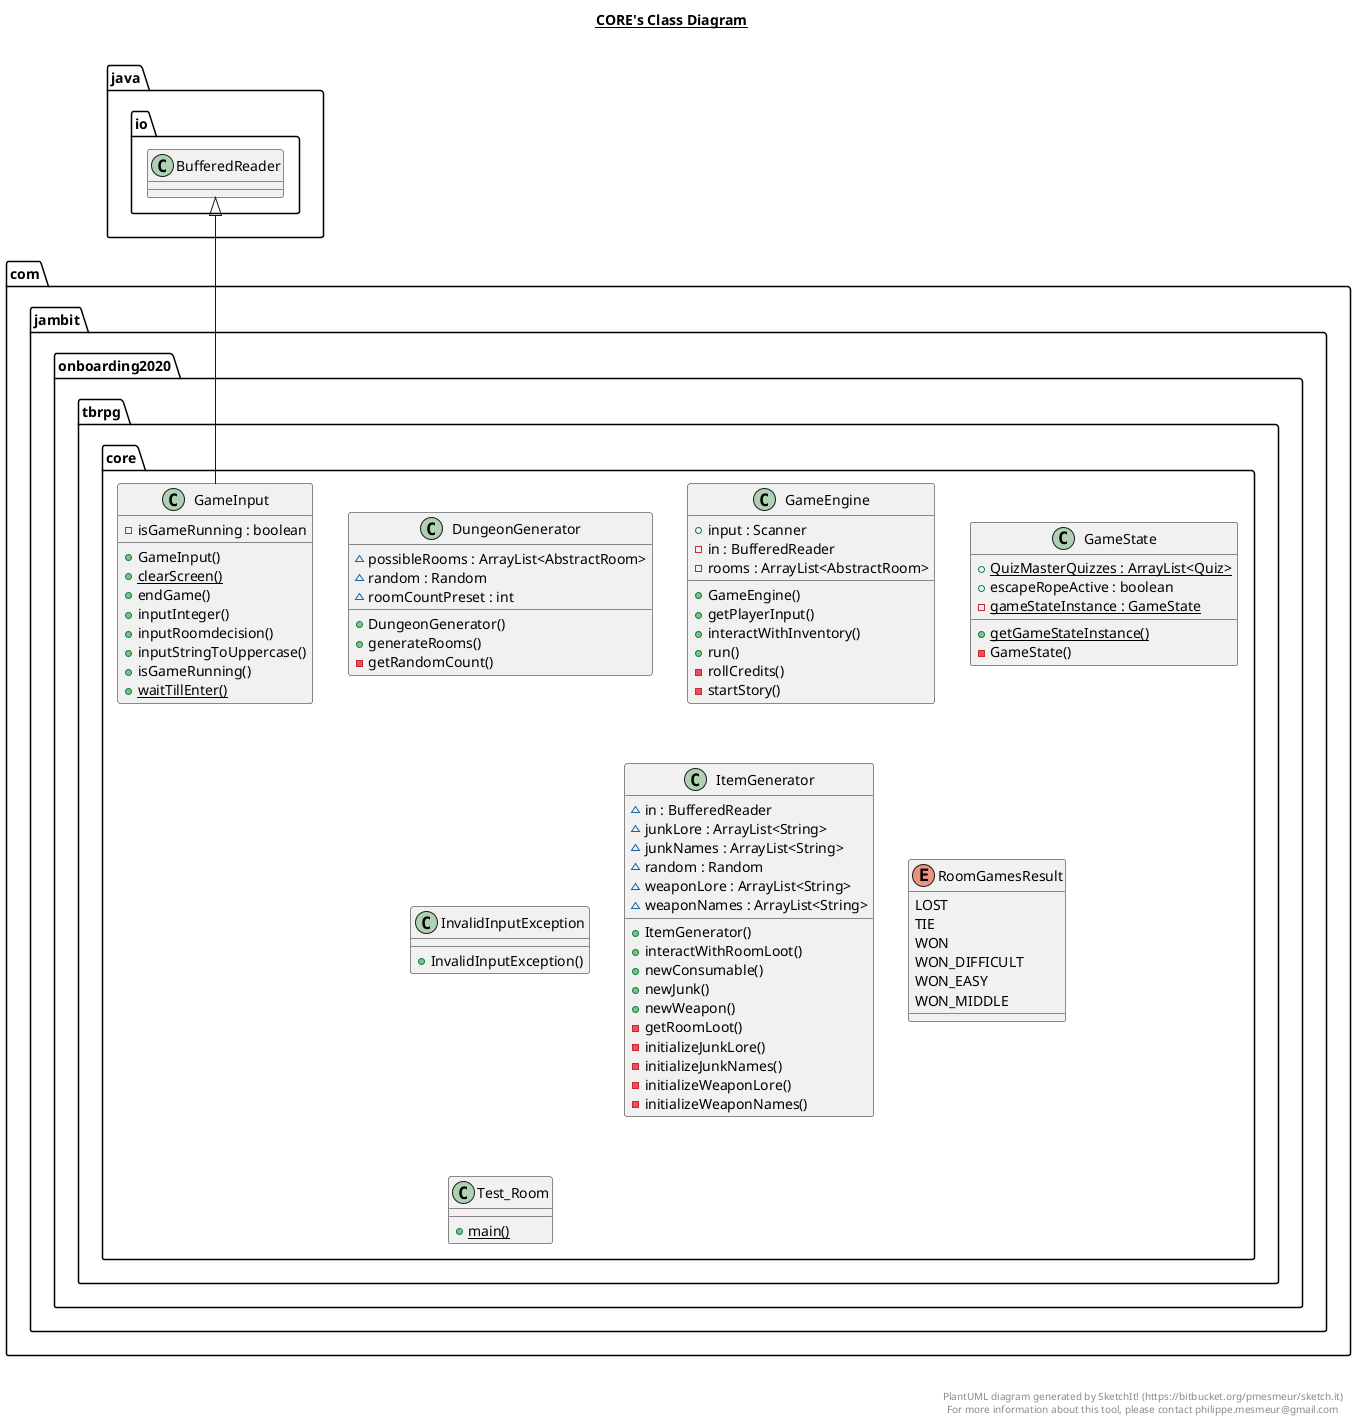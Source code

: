 @startuml

title __CORE's Class Diagram__\n

  namespace com.jambit.onboarding2020.tbrpg {
    namespace core {
      class com.jambit.onboarding2020.tbrpg.core.DungeonGenerator {
          ~ possibleRooms : ArrayList<AbstractRoom>
          ~ random : Random
          ~ roomCountPreset : int
          + DungeonGenerator()
          + generateRooms()
          - getRandomCount()
      }
    }
  }
  

  namespace com.jambit.onboarding2020.tbrpg {
    namespace core {
      class com.jambit.onboarding2020.tbrpg.core.GameEngine {
          + input : Scanner
          - in : BufferedReader
          - rooms : ArrayList<AbstractRoom>
          + GameEngine()
          + getPlayerInput()
          + interactWithInventory()
          + run()
          - rollCredits()
          - startStory()
      }
    }
  }
  

  namespace com.jambit.onboarding2020.tbrpg {
    namespace core {
      class com.jambit.onboarding2020.tbrpg.core.GameInput {
          - isGameRunning : boolean
          + GameInput()
          {static} + clearScreen()
          + endGame()
          + inputInteger()
          + inputRoomdecision()
          + inputStringToUppercase()
          + isGameRunning()
          {static} + waitTillEnter()
      }
    }
  }
  

  namespace com.jambit.onboarding2020.tbrpg {
    namespace core {
      class com.jambit.onboarding2020.tbrpg.core.GameState {
          {static} + QuizMasterQuizzes : ArrayList<Quiz>
          + escapeRopeActive : boolean
          {static} - gameStateInstance : GameState
          {static} + getGameStateInstance()
          - GameState()
      }
    }
  }
  

  namespace com.jambit.onboarding2020.tbrpg {
    namespace core {
      class com.jambit.onboarding2020.tbrpg.core.InvalidInputException {
          + InvalidInputException()
      }
    }
  }
  

  namespace com.jambit.onboarding2020.tbrpg {
    namespace core {
      class com.jambit.onboarding2020.tbrpg.core.ItemGenerator {
          ~ in : BufferedReader
          ~ junkLore : ArrayList<String>
          ~ junkNames : ArrayList<String>
          ~ random : Random
          ~ weaponLore : ArrayList<String>
          ~ weaponNames : ArrayList<String>
          + ItemGenerator()
          + interactWithRoomLoot()
          + newConsumable()
          + newJunk()
          + newWeapon()
          - getRoomLoot()
          - initializeJunkLore()
          - initializeJunkNames()
          - initializeWeaponLore()
          - initializeWeaponNames()
      }
    }
  }
  

  namespace com.jambit.onboarding2020.tbrpg {
    namespace core {
      enum RoomGamesResult {
        LOST
        TIE
        WON
        WON_DIFFICULT
        WON_EASY
        WON_MIDDLE
      }
    }
  }
  

  namespace com.jambit.onboarding2020.tbrpg {
    namespace core {
      class com.jambit.onboarding2020.tbrpg.core.Test_Room {
          {static} + main()
      }
    }
  }
  

  com.jambit.onboarding2020.tbrpg.core.GameInput -up-|> java.io.BufferedReader


right footer


PlantUML diagram generated by SketchIt! (https://bitbucket.org/pmesmeur/sketch.it)
For more information about this tool, please contact philippe.mesmeur@gmail.com
endfooter

@enduml
